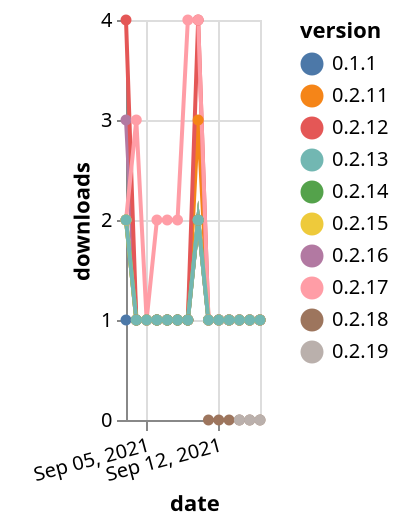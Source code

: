 {"$schema": "https://vega.github.io/schema/vega-lite/v5.json", "description": "A simple bar chart with embedded data.", "data": {"values": [{"date": "2021-09-11", "total": 10, "delta": 0, "version": "0.2.18"}, {"date": "2021-09-12", "total": 16, "delta": 0, "version": "0.2.18"}, {"date": "2021-09-13", "total": 21, "delta": 0, "version": "0.2.18"}, {"date": "2021-09-14", "total": 30, "delta": 0, "version": "0.2.18"}, {"date": "2021-09-15", "total": 31, "delta": 0, "version": "0.2.18"}, {"date": "2021-09-16", "total": 32, "delta": 0, "version": "0.2.18"}, {"date": "2021-09-14", "total": 14, "delta": 0, "version": "0.2.19"}, {"date": "2021-09-15", "total": 25, "delta": 0, "version": "0.2.19"}, {"date": "2021-09-16", "total": 38, "delta": 0, "version": "0.2.19"}, {"date": "2021-09-03", "total": 50, "delta": 3, "version": "0.2.16"}, {"date": "2021-09-04", "total": 51, "delta": 1, "version": "0.2.16"}, {"date": "2021-09-05", "total": 52, "delta": 1, "version": "0.2.16"}, {"date": "2021-09-06", "total": 53, "delta": 1, "version": "0.2.16"}, {"date": "2021-09-07", "total": 54, "delta": 1, "version": "0.2.16"}, {"date": "2021-09-08", "total": 55, "delta": 1, "version": "0.2.16"}, {"date": "2021-09-09", "total": 56, "delta": 1, "version": "0.2.16"}, {"date": "2021-09-10", "total": 58, "delta": 2, "version": "0.2.16"}, {"date": "2021-09-11", "total": 59, "delta": 1, "version": "0.2.16"}, {"date": "2021-09-12", "total": 60, "delta": 1, "version": "0.2.16"}, {"date": "2021-09-13", "total": 61, "delta": 1, "version": "0.2.16"}, {"date": "2021-09-14", "total": 62, "delta": 1, "version": "0.2.16"}, {"date": "2021-09-15", "total": 63, "delta": 1, "version": "0.2.16"}, {"date": "2021-09-16", "total": 64, "delta": 1, "version": "0.2.16"}, {"date": "2021-09-03", "total": 180, "delta": 2, "version": "0.2.11"}, {"date": "2021-09-04", "total": 181, "delta": 1, "version": "0.2.11"}, {"date": "2021-09-05", "total": 182, "delta": 1, "version": "0.2.11"}, {"date": "2021-09-06", "total": 183, "delta": 1, "version": "0.2.11"}, {"date": "2021-09-07", "total": 184, "delta": 1, "version": "0.2.11"}, {"date": "2021-09-08", "total": 185, "delta": 1, "version": "0.2.11"}, {"date": "2021-09-09", "total": 186, "delta": 1, "version": "0.2.11"}, {"date": "2021-09-10", "total": 189, "delta": 3, "version": "0.2.11"}, {"date": "2021-09-11", "total": 190, "delta": 1, "version": "0.2.11"}, {"date": "2021-09-12", "total": 191, "delta": 1, "version": "0.2.11"}, {"date": "2021-09-13", "total": 192, "delta": 1, "version": "0.2.11"}, {"date": "2021-09-14", "total": 193, "delta": 1, "version": "0.2.11"}, {"date": "2021-09-15", "total": 194, "delta": 1, "version": "0.2.11"}, {"date": "2021-09-16", "total": 195, "delta": 1, "version": "0.2.11"}, {"date": "2021-09-03", "total": 204, "delta": 4, "version": "0.2.12"}, {"date": "2021-09-04", "total": 205, "delta": 1, "version": "0.2.12"}, {"date": "2021-09-05", "total": 206, "delta": 1, "version": "0.2.12"}, {"date": "2021-09-06", "total": 207, "delta": 1, "version": "0.2.12"}, {"date": "2021-09-07", "total": 208, "delta": 1, "version": "0.2.12"}, {"date": "2021-09-08", "total": 209, "delta": 1, "version": "0.2.12"}, {"date": "2021-09-09", "total": 210, "delta": 1, "version": "0.2.12"}, {"date": "2021-09-10", "total": 214, "delta": 4, "version": "0.2.12"}, {"date": "2021-09-11", "total": 215, "delta": 1, "version": "0.2.12"}, {"date": "2021-09-12", "total": 216, "delta": 1, "version": "0.2.12"}, {"date": "2021-09-13", "total": 217, "delta": 1, "version": "0.2.12"}, {"date": "2021-09-14", "total": 218, "delta": 1, "version": "0.2.12"}, {"date": "2021-09-15", "total": 219, "delta": 1, "version": "0.2.12"}, {"date": "2021-09-16", "total": 220, "delta": 1, "version": "0.2.12"}, {"date": "2021-09-03", "total": 125, "delta": 2, "version": "0.2.14"}, {"date": "2021-09-04", "total": 126, "delta": 1, "version": "0.2.14"}, {"date": "2021-09-05", "total": 127, "delta": 1, "version": "0.2.14"}, {"date": "2021-09-06", "total": 128, "delta": 1, "version": "0.2.14"}, {"date": "2021-09-07", "total": 129, "delta": 1, "version": "0.2.14"}, {"date": "2021-09-08", "total": 130, "delta": 1, "version": "0.2.14"}, {"date": "2021-09-09", "total": 131, "delta": 1, "version": "0.2.14"}, {"date": "2021-09-10", "total": 133, "delta": 2, "version": "0.2.14"}, {"date": "2021-09-11", "total": 134, "delta": 1, "version": "0.2.14"}, {"date": "2021-09-12", "total": 135, "delta": 1, "version": "0.2.14"}, {"date": "2021-09-13", "total": 136, "delta": 1, "version": "0.2.14"}, {"date": "2021-09-14", "total": 137, "delta": 1, "version": "0.2.14"}, {"date": "2021-09-15", "total": 138, "delta": 1, "version": "0.2.14"}, {"date": "2021-09-16", "total": 139, "delta": 1, "version": "0.2.14"}, {"date": "2021-09-03", "total": 232, "delta": 1, "version": "0.1.1"}, {"date": "2021-09-04", "total": 233, "delta": 1, "version": "0.1.1"}, {"date": "2021-09-05", "total": 234, "delta": 1, "version": "0.1.1"}, {"date": "2021-09-06", "total": 235, "delta": 1, "version": "0.1.1"}, {"date": "2021-09-07", "total": 236, "delta": 1, "version": "0.1.1"}, {"date": "2021-09-08", "total": 237, "delta": 1, "version": "0.1.1"}, {"date": "2021-09-09", "total": 238, "delta": 1, "version": "0.1.1"}, {"date": "2021-09-10", "total": 240, "delta": 2, "version": "0.1.1"}, {"date": "2021-09-11", "total": 241, "delta": 1, "version": "0.1.1"}, {"date": "2021-09-12", "total": 242, "delta": 1, "version": "0.1.1"}, {"date": "2021-09-13", "total": 243, "delta": 1, "version": "0.1.1"}, {"date": "2021-09-14", "total": 244, "delta": 1, "version": "0.1.1"}, {"date": "2021-09-15", "total": 245, "delta": 1, "version": "0.1.1"}, {"date": "2021-09-16", "total": 246, "delta": 1, "version": "0.1.1"}, {"date": "2021-09-03", "total": 48, "delta": 2, "version": "0.2.17"}, {"date": "2021-09-04", "total": 51, "delta": 3, "version": "0.2.17"}, {"date": "2021-09-05", "total": 52, "delta": 1, "version": "0.2.17"}, {"date": "2021-09-06", "total": 54, "delta": 2, "version": "0.2.17"}, {"date": "2021-09-07", "total": 56, "delta": 2, "version": "0.2.17"}, {"date": "2021-09-08", "total": 58, "delta": 2, "version": "0.2.17"}, {"date": "2021-09-09", "total": 62, "delta": 4, "version": "0.2.17"}, {"date": "2021-09-10", "total": 66, "delta": 4, "version": "0.2.17"}, {"date": "2021-09-11", "total": 67, "delta": 1, "version": "0.2.17"}, {"date": "2021-09-12", "total": 68, "delta": 1, "version": "0.2.17"}, {"date": "2021-09-13", "total": 69, "delta": 1, "version": "0.2.17"}, {"date": "2021-09-14", "total": 70, "delta": 1, "version": "0.2.17"}, {"date": "2021-09-15", "total": 71, "delta": 1, "version": "0.2.17"}, {"date": "2021-09-16", "total": 72, "delta": 1, "version": "0.2.17"}, {"date": "2021-09-03", "total": 66, "delta": 2, "version": "0.2.15"}, {"date": "2021-09-04", "total": 67, "delta": 1, "version": "0.2.15"}, {"date": "2021-09-05", "total": 68, "delta": 1, "version": "0.2.15"}, {"date": "2021-09-06", "total": 69, "delta": 1, "version": "0.2.15"}, {"date": "2021-09-07", "total": 70, "delta": 1, "version": "0.2.15"}, {"date": "2021-09-08", "total": 71, "delta": 1, "version": "0.2.15"}, {"date": "2021-09-09", "total": 72, "delta": 1, "version": "0.2.15"}, {"date": "2021-09-10", "total": 74, "delta": 2, "version": "0.2.15"}, {"date": "2021-09-11", "total": 75, "delta": 1, "version": "0.2.15"}, {"date": "2021-09-12", "total": 76, "delta": 1, "version": "0.2.15"}, {"date": "2021-09-13", "total": 77, "delta": 1, "version": "0.2.15"}, {"date": "2021-09-14", "total": 78, "delta": 1, "version": "0.2.15"}, {"date": "2021-09-15", "total": 79, "delta": 1, "version": "0.2.15"}, {"date": "2021-09-16", "total": 80, "delta": 1, "version": "0.2.15"}, {"date": "2021-09-03", "total": 115, "delta": 2, "version": "0.2.13"}, {"date": "2021-09-04", "total": 116, "delta": 1, "version": "0.2.13"}, {"date": "2021-09-05", "total": 117, "delta": 1, "version": "0.2.13"}, {"date": "2021-09-06", "total": 118, "delta": 1, "version": "0.2.13"}, {"date": "2021-09-07", "total": 119, "delta": 1, "version": "0.2.13"}, {"date": "2021-09-08", "total": 120, "delta": 1, "version": "0.2.13"}, {"date": "2021-09-09", "total": 121, "delta": 1, "version": "0.2.13"}, {"date": "2021-09-10", "total": 123, "delta": 2, "version": "0.2.13"}, {"date": "2021-09-11", "total": 124, "delta": 1, "version": "0.2.13"}, {"date": "2021-09-12", "total": 125, "delta": 1, "version": "0.2.13"}, {"date": "2021-09-13", "total": 126, "delta": 1, "version": "0.2.13"}, {"date": "2021-09-14", "total": 127, "delta": 1, "version": "0.2.13"}, {"date": "2021-09-15", "total": 128, "delta": 1, "version": "0.2.13"}, {"date": "2021-09-16", "total": 129, "delta": 1, "version": "0.2.13"}]}, "width": "container", "mark": {"type": "line", "point": {"filled": true}}, "encoding": {"x": {"field": "date", "type": "temporal", "timeUnit": "yearmonthdate", "title": "date", "axis": {"labelAngle": -15}}, "y": {"field": "delta", "type": "quantitative", "title": "downloads"}, "color": {"field": "version", "type": "nominal"}, "tooltip": {"field": "delta"}}}